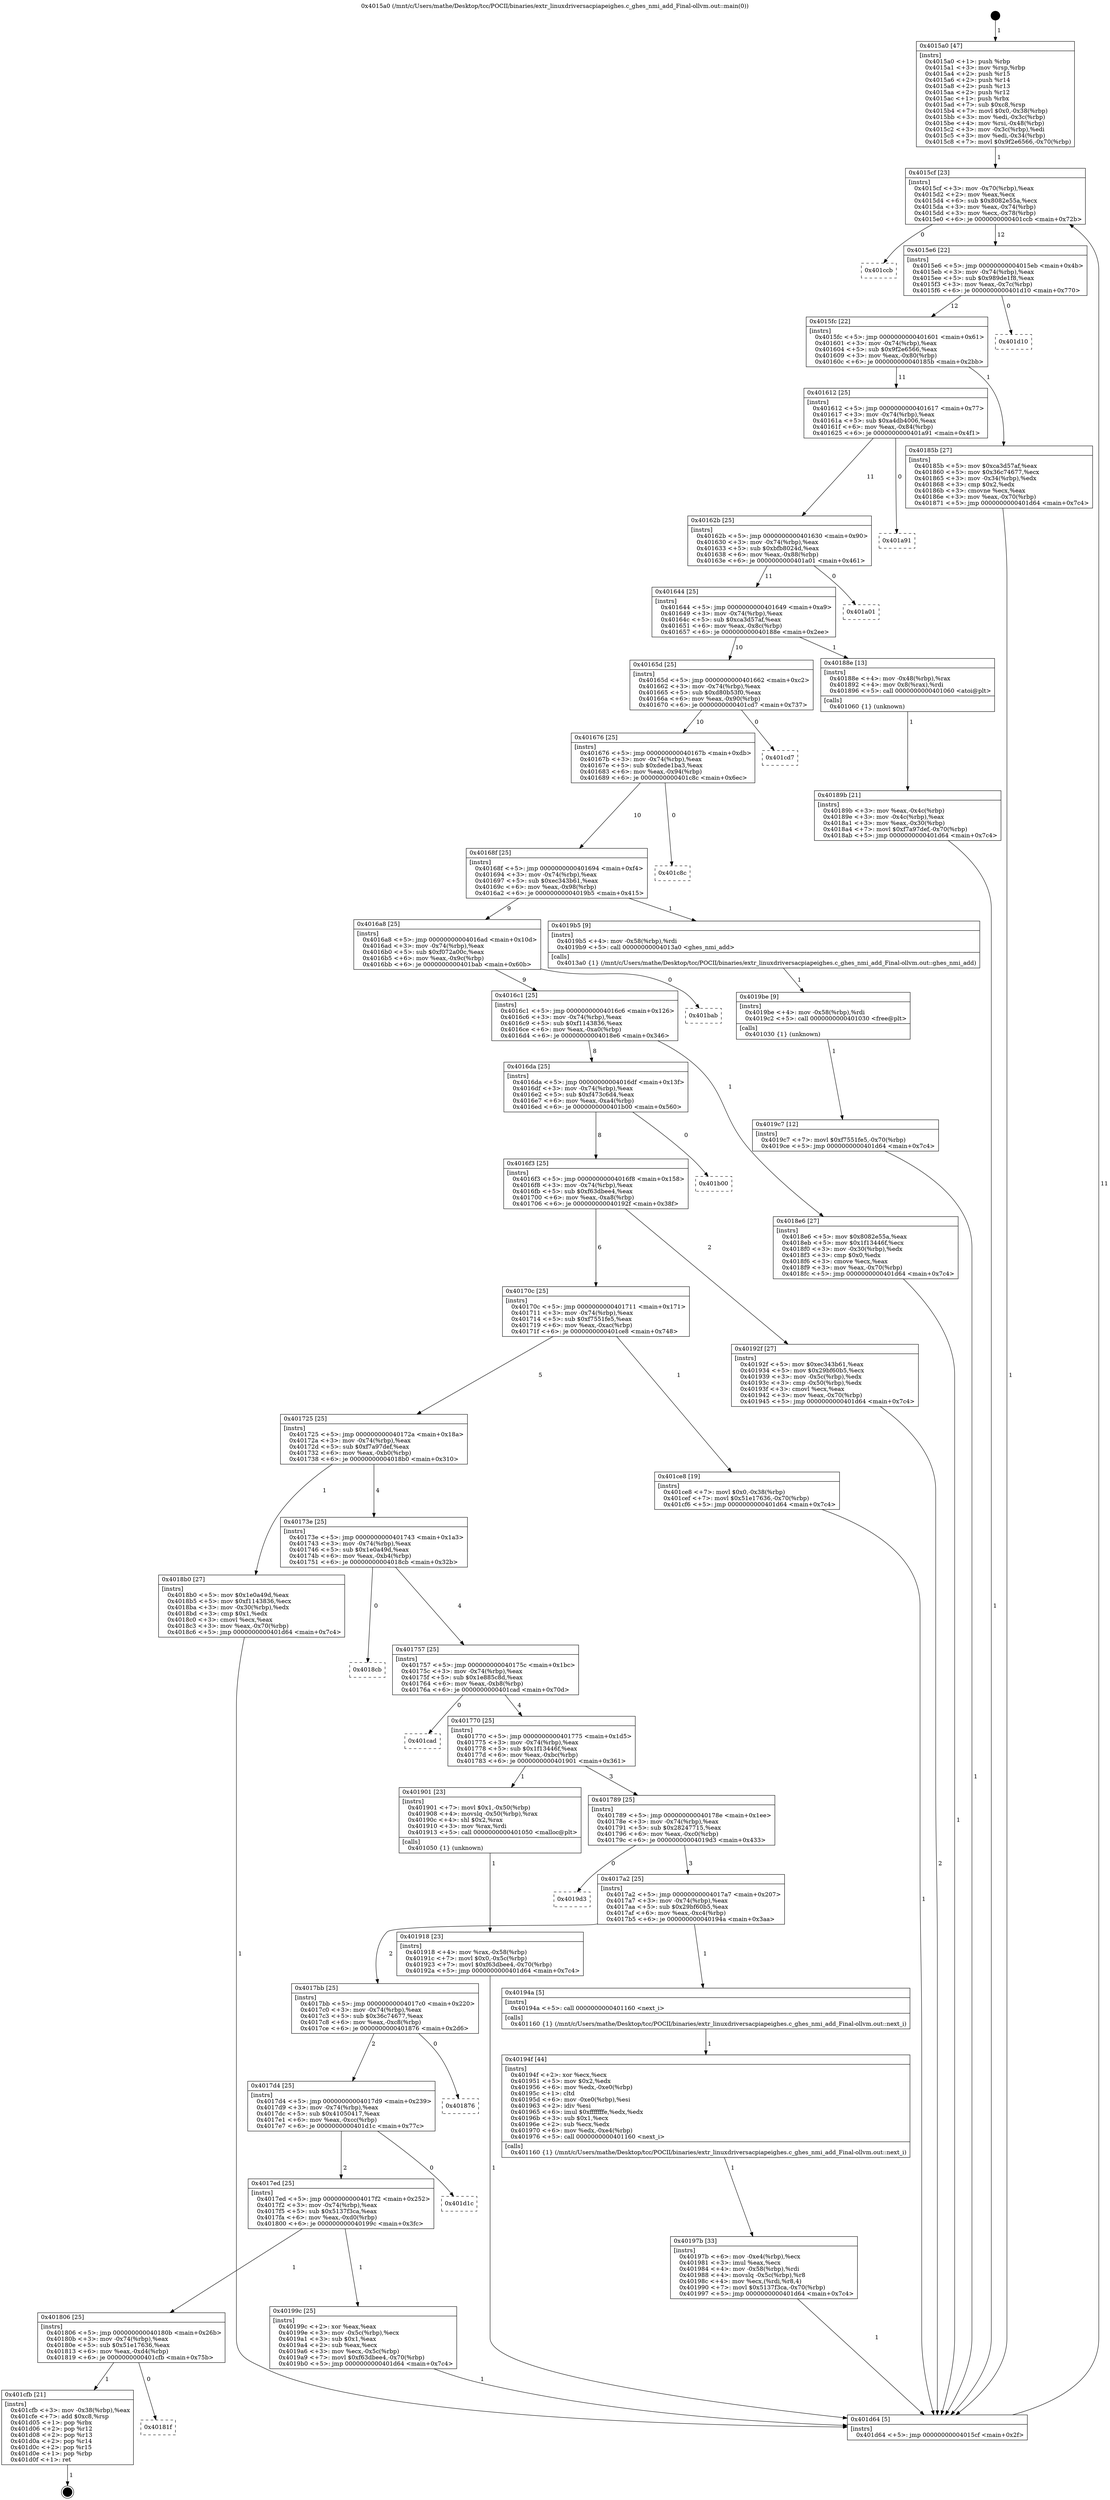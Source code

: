 digraph "0x4015a0" {
  label = "0x4015a0 (/mnt/c/Users/mathe/Desktop/tcc/POCII/binaries/extr_linuxdriversacpiapeighes.c_ghes_nmi_add_Final-ollvm.out::main(0))"
  labelloc = "t"
  node[shape=record]

  Entry [label="",width=0.3,height=0.3,shape=circle,fillcolor=black,style=filled]
  "0x4015cf" [label="{
     0x4015cf [23]\l
     | [instrs]\l
     &nbsp;&nbsp;0x4015cf \<+3\>: mov -0x70(%rbp),%eax\l
     &nbsp;&nbsp;0x4015d2 \<+2\>: mov %eax,%ecx\l
     &nbsp;&nbsp;0x4015d4 \<+6\>: sub $0x8082e55a,%ecx\l
     &nbsp;&nbsp;0x4015da \<+3\>: mov %eax,-0x74(%rbp)\l
     &nbsp;&nbsp;0x4015dd \<+3\>: mov %ecx,-0x78(%rbp)\l
     &nbsp;&nbsp;0x4015e0 \<+6\>: je 0000000000401ccb \<main+0x72b\>\l
  }"]
  "0x401ccb" [label="{
     0x401ccb\l
  }", style=dashed]
  "0x4015e6" [label="{
     0x4015e6 [22]\l
     | [instrs]\l
     &nbsp;&nbsp;0x4015e6 \<+5\>: jmp 00000000004015eb \<main+0x4b\>\l
     &nbsp;&nbsp;0x4015eb \<+3\>: mov -0x74(%rbp),%eax\l
     &nbsp;&nbsp;0x4015ee \<+5\>: sub $0x989de1f8,%eax\l
     &nbsp;&nbsp;0x4015f3 \<+3\>: mov %eax,-0x7c(%rbp)\l
     &nbsp;&nbsp;0x4015f6 \<+6\>: je 0000000000401d10 \<main+0x770\>\l
  }"]
  Exit [label="",width=0.3,height=0.3,shape=circle,fillcolor=black,style=filled,peripheries=2]
  "0x401d10" [label="{
     0x401d10\l
  }", style=dashed]
  "0x4015fc" [label="{
     0x4015fc [22]\l
     | [instrs]\l
     &nbsp;&nbsp;0x4015fc \<+5\>: jmp 0000000000401601 \<main+0x61\>\l
     &nbsp;&nbsp;0x401601 \<+3\>: mov -0x74(%rbp),%eax\l
     &nbsp;&nbsp;0x401604 \<+5\>: sub $0x9f2e6566,%eax\l
     &nbsp;&nbsp;0x401609 \<+3\>: mov %eax,-0x80(%rbp)\l
     &nbsp;&nbsp;0x40160c \<+6\>: je 000000000040185b \<main+0x2bb\>\l
  }"]
  "0x40181f" [label="{
     0x40181f\l
  }", style=dashed]
  "0x40185b" [label="{
     0x40185b [27]\l
     | [instrs]\l
     &nbsp;&nbsp;0x40185b \<+5\>: mov $0xca3d57af,%eax\l
     &nbsp;&nbsp;0x401860 \<+5\>: mov $0x36c74677,%ecx\l
     &nbsp;&nbsp;0x401865 \<+3\>: mov -0x34(%rbp),%edx\l
     &nbsp;&nbsp;0x401868 \<+3\>: cmp $0x2,%edx\l
     &nbsp;&nbsp;0x40186b \<+3\>: cmovne %ecx,%eax\l
     &nbsp;&nbsp;0x40186e \<+3\>: mov %eax,-0x70(%rbp)\l
     &nbsp;&nbsp;0x401871 \<+5\>: jmp 0000000000401d64 \<main+0x7c4\>\l
  }"]
  "0x401612" [label="{
     0x401612 [25]\l
     | [instrs]\l
     &nbsp;&nbsp;0x401612 \<+5\>: jmp 0000000000401617 \<main+0x77\>\l
     &nbsp;&nbsp;0x401617 \<+3\>: mov -0x74(%rbp),%eax\l
     &nbsp;&nbsp;0x40161a \<+5\>: sub $0xa4db4006,%eax\l
     &nbsp;&nbsp;0x40161f \<+6\>: mov %eax,-0x84(%rbp)\l
     &nbsp;&nbsp;0x401625 \<+6\>: je 0000000000401a91 \<main+0x4f1\>\l
  }"]
  "0x401d64" [label="{
     0x401d64 [5]\l
     | [instrs]\l
     &nbsp;&nbsp;0x401d64 \<+5\>: jmp 00000000004015cf \<main+0x2f\>\l
  }"]
  "0x4015a0" [label="{
     0x4015a0 [47]\l
     | [instrs]\l
     &nbsp;&nbsp;0x4015a0 \<+1\>: push %rbp\l
     &nbsp;&nbsp;0x4015a1 \<+3\>: mov %rsp,%rbp\l
     &nbsp;&nbsp;0x4015a4 \<+2\>: push %r15\l
     &nbsp;&nbsp;0x4015a6 \<+2\>: push %r14\l
     &nbsp;&nbsp;0x4015a8 \<+2\>: push %r13\l
     &nbsp;&nbsp;0x4015aa \<+2\>: push %r12\l
     &nbsp;&nbsp;0x4015ac \<+1\>: push %rbx\l
     &nbsp;&nbsp;0x4015ad \<+7\>: sub $0xc8,%rsp\l
     &nbsp;&nbsp;0x4015b4 \<+7\>: movl $0x0,-0x38(%rbp)\l
     &nbsp;&nbsp;0x4015bb \<+3\>: mov %edi,-0x3c(%rbp)\l
     &nbsp;&nbsp;0x4015be \<+4\>: mov %rsi,-0x48(%rbp)\l
     &nbsp;&nbsp;0x4015c2 \<+3\>: mov -0x3c(%rbp),%edi\l
     &nbsp;&nbsp;0x4015c5 \<+3\>: mov %edi,-0x34(%rbp)\l
     &nbsp;&nbsp;0x4015c8 \<+7\>: movl $0x9f2e6566,-0x70(%rbp)\l
  }"]
  "0x401cfb" [label="{
     0x401cfb [21]\l
     | [instrs]\l
     &nbsp;&nbsp;0x401cfb \<+3\>: mov -0x38(%rbp),%eax\l
     &nbsp;&nbsp;0x401cfe \<+7\>: add $0xc8,%rsp\l
     &nbsp;&nbsp;0x401d05 \<+1\>: pop %rbx\l
     &nbsp;&nbsp;0x401d06 \<+2\>: pop %r12\l
     &nbsp;&nbsp;0x401d08 \<+2\>: pop %r13\l
     &nbsp;&nbsp;0x401d0a \<+2\>: pop %r14\l
     &nbsp;&nbsp;0x401d0c \<+2\>: pop %r15\l
     &nbsp;&nbsp;0x401d0e \<+1\>: pop %rbp\l
     &nbsp;&nbsp;0x401d0f \<+1\>: ret\l
  }"]
  "0x401a91" [label="{
     0x401a91\l
  }", style=dashed]
  "0x40162b" [label="{
     0x40162b [25]\l
     | [instrs]\l
     &nbsp;&nbsp;0x40162b \<+5\>: jmp 0000000000401630 \<main+0x90\>\l
     &nbsp;&nbsp;0x401630 \<+3\>: mov -0x74(%rbp),%eax\l
     &nbsp;&nbsp;0x401633 \<+5\>: sub $0xbfb8024d,%eax\l
     &nbsp;&nbsp;0x401638 \<+6\>: mov %eax,-0x88(%rbp)\l
     &nbsp;&nbsp;0x40163e \<+6\>: je 0000000000401a01 \<main+0x461\>\l
  }"]
  "0x4019c7" [label="{
     0x4019c7 [12]\l
     | [instrs]\l
     &nbsp;&nbsp;0x4019c7 \<+7\>: movl $0xf7551fe5,-0x70(%rbp)\l
     &nbsp;&nbsp;0x4019ce \<+5\>: jmp 0000000000401d64 \<main+0x7c4\>\l
  }"]
  "0x401a01" [label="{
     0x401a01\l
  }", style=dashed]
  "0x401644" [label="{
     0x401644 [25]\l
     | [instrs]\l
     &nbsp;&nbsp;0x401644 \<+5\>: jmp 0000000000401649 \<main+0xa9\>\l
     &nbsp;&nbsp;0x401649 \<+3\>: mov -0x74(%rbp),%eax\l
     &nbsp;&nbsp;0x40164c \<+5\>: sub $0xca3d57af,%eax\l
     &nbsp;&nbsp;0x401651 \<+6\>: mov %eax,-0x8c(%rbp)\l
     &nbsp;&nbsp;0x401657 \<+6\>: je 000000000040188e \<main+0x2ee\>\l
  }"]
  "0x4019be" [label="{
     0x4019be [9]\l
     | [instrs]\l
     &nbsp;&nbsp;0x4019be \<+4\>: mov -0x58(%rbp),%rdi\l
     &nbsp;&nbsp;0x4019c2 \<+5\>: call 0000000000401030 \<free@plt\>\l
     | [calls]\l
     &nbsp;&nbsp;0x401030 \{1\} (unknown)\l
  }"]
  "0x40188e" [label="{
     0x40188e [13]\l
     | [instrs]\l
     &nbsp;&nbsp;0x40188e \<+4\>: mov -0x48(%rbp),%rax\l
     &nbsp;&nbsp;0x401892 \<+4\>: mov 0x8(%rax),%rdi\l
     &nbsp;&nbsp;0x401896 \<+5\>: call 0000000000401060 \<atoi@plt\>\l
     | [calls]\l
     &nbsp;&nbsp;0x401060 \{1\} (unknown)\l
  }"]
  "0x40165d" [label="{
     0x40165d [25]\l
     | [instrs]\l
     &nbsp;&nbsp;0x40165d \<+5\>: jmp 0000000000401662 \<main+0xc2\>\l
     &nbsp;&nbsp;0x401662 \<+3\>: mov -0x74(%rbp),%eax\l
     &nbsp;&nbsp;0x401665 \<+5\>: sub $0xd80b53f0,%eax\l
     &nbsp;&nbsp;0x40166a \<+6\>: mov %eax,-0x90(%rbp)\l
     &nbsp;&nbsp;0x401670 \<+6\>: je 0000000000401cd7 \<main+0x737\>\l
  }"]
  "0x40189b" [label="{
     0x40189b [21]\l
     | [instrs]\l
     &nbsp;&nbsp;0x40189b \<+3\>: mov %eax,-0x4c(%rbp)\l
     &nbsp;&nbsp;0x40189e \<+3\>: mov -0x4c(%rbp),%eax\l
     &nbsp;&nbsp;0x4018a1 \<+3\>: mov %eax,-0x30(%rbp)\l
     &nbsp;&nbsp;0x4018a4 \<+7\>: movl $0xf7a97def,-0x70(%rbp)\l
     &nbsp;&nbsp;0x4018ab \<+5\>: jmp 0000000000401d64 \<main+0x7c4\>\l
  }"]
  "0x401806" [label="{
     0x401806 [25]\l
     | [instrs]\l
     &nbsp;&nbsp;0x401806 \<+5\>: jmp 000000000040180b \<main+0x26b\>\l
     &nbsp;&nbsp;0x40180b \<+3\>: mov -0x74(%rbp),%eax\l
     &nbsp;&nbsp;0x40180e \<+5\>: sub $0x51e17636,%eax\l
     &nbsp;&nbsp;0x401813 \<+6\>: mov %eax,-0xd4(%rbp)\l
     &nbsp;&nbsp;0x401819 \<+6\>: je 0000000000401cfb \<main+0x75b\>\l
  }"]
  "0x401cd7" [label="{
     0x401cd7\l
  }", style=dashed]
  "0x401676" [label="{
     0x401676 [25]\l
     | [instrs]\l
     &nbsp;&nbsp;0x401676 \<+5\>: jmp 000000000040167b \<main+0xdb\>\l
     &nbsp;&nbsp;0x40167b \<+3\>: mov -0x74(%rbp),%eax\l
     &nbsp;&nbsp;0x40167e \<+5\>: sub $0xdede1ba3,%eax\l
     &nbsp;&nbsp;0x401683 \<+6\>: mov %eax,-0x94(%rbp)\l
     &nbsp;&nbsp;0x401689 \<+6\>: je 0000000000401c8c \<main+0x6ec\>\l
  }"]
  "0x40199c" [label="{
     0x40199c [25]\l
     | [instrs]\l
     &nbsp;&nbsp;0x40199c \<+2\>: xor %eax,%eax\l
     &nbsp;&nbsp;0x40199e \<+3\>: mov -0x5c(%rbp),%ecx\l
     &nbsp;&nbsp;0x4019a1 \<+3\>: sub $0x1,%eax\l
     &nbsp;&nbsp;0x4019a4 \<+2\>: sub %eax,%ecx\l
     &nbsp;&nbsp;0x4019a6 \<+3\>: mov %ecx,-0x5c(%rbp)\l
     &nbsp;&nbsp;0x4019a9 \<+7\>: movl $0xf63dbee4,-0x70(%rbp)\l
     &nbsp;&nbsp;0x4019b0 \<+5\>: jmp 0000000000401d64 \<main+0x7c4\>\l
  }"]
  "0x401c8c" [label="{
     0x401c8c\l
  }", style=dashed]
  "0x40168f" [label="{
     0x40168f [25]\l
     | [instrs]\l
     &nbsp;&nbsp;0x40168f \<+5\>: jmp 0000000000401694 \<main+0xf4\>\l
     &nbsp;&nbsp;0x401694 \<+3\>: mov -0x74(%rbp),%eax\l
     &nbsp;&nbsp;0x401697 \<+5\>: sub $0xec343b61,%eax\l
     &nbsp;&nbsp;0x40169c \<+6\>: mov %eax,-0x98(%rbp)\l
     &nbsp;&nbsp;0x4016a2 \<+6\>: je 00000000004019b5 \<main+0x415\>\l
  }"]
  "0x4017ed" [label="{
     0x4017ed [25]\l
     | [instrs]\l
     &nbsp;&nbsp;0x4017ed \<+5\>: jmp 00000000004017f2 \<main+0x252\>\l
     &nbsp;&nbsp;0x4017f2 \<+3\>: mov -0x74(%rbp),%eax\l
     &nbsp;&nbsp;0x4017f5 \<+5\>: sub $0x5137f3ca,%eax\l
     &nbsp;&nbsp;0x4017fa \<+6\>: mov %eax,-0xd0(%rbp)\l
     &nbsp;&nbsp;0x401800 \<+6\>: je 000000000040199c \<main+0x3fc\>\l
  }"]
  "0x4019b5" [label="{
     0x4019b5 [9]\l
     | [instrs]\l
     &nbsp;&nbsp;0x4019b5 \<+4\>: mov -0x58(%rbp),%rdi\l
     &nbsp;&nbsp;0x4019b9 \<+5\>: call 00000000004013a0 \<ghes_nmi_add\>\l
     | [calls]\l
     &nbsp;&nbsp;0x4013a0 \{1\} (/mnt/c/Users/mathe/Desktop/tcc/POCII/binaries/extr_linuxdriversacpiapeighes.c_ghes_nmi_add_Final-ollvm.out::ghes_nmi_add)\l
  }"]
  "0x4016a8" [label="{
     0x4016a8 [25]\l
     | [instrs]\l
     &nbsp;&nbsp;0x4016a8 \<+5\>: jmp 00000000004016ad \<main+0x10d\>\l
     &nbsp;&nbsp;0x4016ad \<+3\>: mov -0x74(%rbp),%eax\l
     &nbsp;&nbsp;0x4016b0 \<+5\>: sub $0xf072a00c,%eax\l
     &nbsp;&nbsp;0x4016b5 \<+6\>: mov %eax,-0x9c(%rbp)\l
     &nbsp;&nbsp;0x4016bb \<+6\>: je 0000000000401bab \<main+0x60b\>\l
  }"]
  "0x401d1c" [label="{
     0x401d1c\l
  }", style=dashed]
  "0x401bab" [label="{
     0x401bab\l
  }", style=dashed]
  "0x4016c1" [label="{
     0x4016c1 [25]\l
     | [instrs]\l
     &nbsp;&nbsp;0x4016c1 \<+5\>: jmp 00000000004016c6 \<main+0x126\>\l
     &nbsp;&nbsp;0x4016c6 \<+3\>: mov -0x74(%rbp),%eax\l
     &nbsp;&nbsp;0x4016c9 \<+5\>: sub $0xf1143836,%eax\l
     &nbsp;&nbsp;0x4016ce \<+6\>: mov %eax,-0xa0(%rbp)\l
     &nbsp;&nbsp;0x4016d4 \<+6\>: je 00000000004018e6 \<main+0x346\>\l
  }"]
  "0x4017d4" [label="{
     0x4017d4 [25]\l
     | [instrs]\l
     &nbsp;&nbsp;0x4017d4 \<+5\>: jmp 00000000004017d9 \<main+0x239\>\l
     &nbsp;&nbsp;0x4017d9 \<+3\>: mov -0x74(%rbp),%eax\l
     &nbsp;&nbsp;0x4017dc \<+5\>: sub $0x41050417,%eax\l
     &nbsp;&nbsp;0x4017e1 \<+6\>: mov %eax,-0xcc(%rbp)\l
     &nbsp;&nbsp;0x4017e7 \<+6\>: je 0000000000401d1c \<main+0x77c\>\l
  }"]
  "0x4018e6" [label="{
     0x4018e6 [27]\l
     | [instrs]\l
     &nbsp;&nbsp;0x4018e6 \<+5\>: mov $0x8082e55a,%eax\l
     &nbsp;&nbsp;0x4018eb \<+5\>: mov $0x1f13446f,%ecx\l
     &nbsp;&nbsp;0x4018f0 \<+3\>: mov -0x30(%rbp),%edx\l
     &nbsp;&nbsp;0x4018f3 \<+3\>: cmp $0x0,%edx\l
     &nbsp;&nbsp;0x4018f6 \<+3\>: cmove %ecx,%eax\l
     &nbsp;&nbsp;0x4018f9 \<+3\>: mov %eax,-0x70(%rbp)\l
     &nbsp;&nbsp;0x4018fc \<+5\>: jmp 0000000000401d64 \<main+0x7c4\>\l
  }"]
  "0x4016da" [label="{
     0x4016da [25]\l
     | [instrs]\l
     &nbsp;&nbsp;0x4016da \<+5\>: jmp 00000000004016df \<main+0x13f\>\l
     &nbsp;&nbsp;0x4016df \<+3\>: mov -0x74(%rbp),%eax\l
     &nbsp;&nbsp;0x4016e2 \<+5\>: sub $0xf473c6d4,%eax\l
     &nbsp;&nbsp;0x4016e7 \<+6\>: mov %eax,-0xa4(%rbp)\l
     &nbsp;&nbsp;0x4016ed \<+6\>: je 0000000000401b00 \<main+0x560\>\l
  }"]
  "0x401876" [label="{
     0x401876\l
  }", style=dashed]
  "0x401b00" [label="{
     0x401b00\l
  }", style=dashed]
  "0x4016f3" [label="{
     0x4016f3 [25]\l
     | [instrs]\l
     &nbsp;&nbsp;0x4016f3 \<+5\>: jmp 00000000004016f8 \<main+0x158\>\l
     &nbsp;&nbsp;0x4016f8 \<+3\>: mov -0x74(%rbp),%eax\l
     &nbsp;&nbsp;0x4016fb \<+5\>: sub $0xf63dbee4,%eax\l
     &nbsp;&nbsp;0x401700 \<+6\>: mov %eax,-0xa8(%rbp)\l
     &nbsp;&nbsp;0x401706 \<+6\>: je 000000000040192f \<main+0x38f\>\l
  }"]
  "0x40197b" [label="{
     0x40197b [33]\l
     | [instrs]\l
     &nbsp;&nbsp;0x40197b \<+6\>: mov -0xe4(%rbp),%ecx\l
     &nbsp;&nbsp;0x401981 \<+3\>: imul %eax,%ecx\l
     &nbsp;&nbsp;0x401984 \<+4\>: mov -0x58(%rbp),%rdi\l
     &nbsp;&nbsp;0x401988 \<+4\>: movslq -0x5c(%rbp),%r8\l
     &nbsp;&nbsp;0x40198c \<+4\>: mov %ecx,(%rdi,%r8,4)\l
     &nbsp;&nbsp;0x401990 \<+7\>: movl $0x5137f3ca,-0x70(%rbp)\l
     &nbsp;&nbsp;0x401997 \<+5\>: jmp 0000000000401d64 \<main+0x7c4\>\l
  }"]
  "0x40192f" [label="{
     0x40192f [27]\l
     | [instrs]\l
     &nbsp;&nbsp;0x40192f \<+5\>: mov $0xec343b61,%eax\l
     &nbsp;&nbsp;0x401934 \<+5\>: mov $0x29bf60b5,%ecx\l
     &nbsp;&nbsp;0x401939 \<+3\>: mov -0x5c(%rbp),%edx\l
     &nbsp;&nbsp;0x40193c \<+3\>: cmp -0x50(%rbp),%edx\l
     &nbsp;&nbsp;0x40193f \<+3\>: cmovl %ecx,%eax\l
     &nbsp;&nbsp;0x401942 \<+3\>: mov %eax,-0x70(%rbp)\l
     &nbsp;&nbsp;0x401945 \<+5\>: jmp 0000000000401d64 \<main+0x7c4\>\l
  }"]
  "0x40170c" [label="{
     0x40170c [25]\l
     | [instrs]\l
     &nbsp;&nbsp;0x40170c \<+5\>: jmp 0000000000401711 \<main+0x171\>\l
     &nbsp;&nbsp;0x401711 \<+3\>: mov -0x74(%rbp),%eax\l
     &nbsp;&nbsp;0x401714 \<+5\>: sub $0xf7551fe5,%eax\l
     &nbsp;&nbsp;0x401719 \<+6\>: mov %eax,-0xac(%rbp)\l
     &nbsp;&nbsp;0x40171f \<+6\>: je 0000000000401ce8 \<main+0x748\>\l
  }"]
  "0x40194f" [label="{
     0x40194f [44]\l
     | [instrs]\l
     &nbsp;&nbsp;0x40194f \<+2\>: xor %ecx,%ecx\l
     &nbsp;&nbsp;0x401951 \<+5\>: mov $0x2,%edx\l
     &nbsp;&nbsp;0x401956 \<+6\>: mov %edx,-0xe0(%rbp)\l
     &nbsp;&nbsp;0x40195c \<+1\>: cltd\l
     &nbsp;&nbsp;0x40195d \<+6\>: mov -0xe0(%rbp),%esi\l
     &nbsp;&nbsp;0x401963 \<+2\>: idiv %esi\l
     &nbsp;&nbsp;0x401965 \<+6\>: imul $0xfffffffe,%edx,%edx\l
     &nbsp;&nbsp;0x40196b \<+3\>: sub $0x1,%ecx\l
     &nbsp;&nbsp;0x40196e \<+2\>: sub %ecx,%edx\l
     &nbsp;&nbsp;0x401970 \<+6\>: mov %edx,-0xe4(%rbp)\l
     &nbsp;&nbsp;0x401976 \<+5\>: call 0000000000401160 \<next_i\>\l
     | [calls]\l
     &nbsp;&nbsp;0x401160 \{1\} (/mnt/c/Users/mathe/Desktop/tcc/POCII/binaries/extr_linuxdriversacpiapeighes.c_ghes_nmi_add_Final-ollvm.out::next_i)\l
  }"]
  "0x401ce8" [label="{
     0x401ce8 [19]\l
     | [instrs]\l
     &nbsp;&nbsp;0x401ce8 \<+7\>: movl $0x0,-0x38(%rbp)\l
     &nbsp;&nbsp;0x401cef \<+7\>: movl $0x51e17636,-0x70(%rbp)\l
     &nbsp;&nbsp;0x401cf6 \<+5\>: jmp 0000000000401d64 \<main+0x7c4\>\l
  }"]
  "0x401725" [label="{
     0x401725 [25]\l
     | [instrs]\l
     &nbsp;&nbsp;0x401725 \<+5\>: jmp 000000000040172a \<main+0x18a\>\l
     &nbsp;&nbsp;0x40172a \<+3\>: mov -0x74(%rbp),%eax\l
     &nbsp;&nbsp;0x40172d \<+5\>: sub $0xf7a97def,%eax\l
     &nbsp;&nbsp;0x401732 \<+6\>: mov %eax,-0xb0(%rbp)\l
     &nbsp;&nbsp;0x401738 \<+6\>: je 00000000004018b0 \<main+0x310\>\l
  }"]
  "0x4017bb" [label="{
     0x4017bb [25]\l
     | [instrs]\l
     &nbsp;&nbsp;0x4017bb \<+5\>: jmp 00000000004017c0 \<main+0x220\>\l
     &nbsp;&nbsp;0x4017c0 \<+3\>: mov -0x74(%rbp),%eax\l
     &nbsp;&nbsp;0x4017c3 \<+5\>: sub $0x36c74677,%eax\l
     &nbsp;&nbsp;0x4017c8 \<+6\>: mov %eax,-0xc8(%rbp)\l
     &nbsp;&nbsp;0x4017ce \<+6\>: je 0000000000401876 \<main+0x2d6\>\l
  }"]
  "0x4018b0" [label="{
     0x4018b0 [27]\l
     | [instrs]\l
     &nbsp;&nbsp;0x4018b0 \<+5\>: mov $0x1e0a49d,%eax\l
     &nbsp;&nbsp;0x4018b5 \<+5\>: mov $0xf1143836,%ecx\l
     &nbsp;&nbsp;0x4018ba \<+3\>: mov -0x30(%rbp),%edx\l
     &nbsp;&nbsp;0x4018bd \<+3\>: cmp $0x1,%edx\l
     &nbsp;&nbsp;0x4018c0 \<+3\>: cmovl %ecx,%eax\l
     &nbsp;&nbsp;0x4018c3 \<+3\>: mov %eax,-0x70(%rbp)\l
     &nbsp;&nbsp;0x4018c6 \<+5\>: jmp 0000000000401d64 \<main+0x7c4\>\l
  }"]
  "0x40173e" [label="{
     0x40173e [25]\l
     | [instrs]\l
     &nbsp;&nbsp;0x40173e \<+5\>: jmp 0000000000401743 \<main+0x1a3\>\l
     &nbsp;&nbsp;0x401743 \<+3\>: mov -0x74(%rbp),%eax\l
     &nbsp;&nbsp;0x401746 \<+5\>: sub $0x1e0a49d,%eax\l
     &nbsp;&nbsp;0x40174b \<+6\>: mov %eax,-0xb4(%rbp)\l
     &nbsp;&nbsp;0x401751 \<+6\>: je 00000000004018cb \<main+0x32b\>\l
  }"]
  "0x40194a" [label="{
     0x40194a [5]\l
     | [instrs]\l
     &nbsp;&nbsp;0x40194a \<+5\>: call 0000000000401160 \<next_i\>\l
     | [calls]\l
     &nbsp;&nbsp;0x401160 \{1\} (/mnt/c/Users/mathe/Desktop/tcc/POCII/binaries/extr_linuxdriversacpiapeighes.c_ghes_nmi_add_Final-ollvm.out::next_i)\l
  }"]
  "0x4018cb" [label="{
     0x4018cb\l
  }", style=dashed]
  "0x401757" [label="{
     0x401757 [25]\l
     | [instrs]\l
     &nbsp;&nbsp;0x401757 \<+5\>: jmp 000000000040175c \<main+0x1bc\>\l
     &nbsp;&nbsp;0x40175c \<+3\>: mov -0x74(%rbp),%eax\l
     &nbsp;&nbsp;0x40175f \<+5\>: sub $0x1e885c8d,%eax\l
     &nbsp;&nbsp;0x401764 \<+6\>: mov %eax,-0xb8(%rbp)\l
     &nbsp;&nbsp;0x40176a \<+6\>: je 0000000000401cad \<main+0x70d\>\l
  }"]
  "0x4017a2" [label="{
     0x4017a2 [25]\l
     | [instrs]\l
     &nbsp;&nbsp;0x4017a2 \<+5\>: jmp 00000000004017a7 \<main+0x207\>\l
     &nbsp;&nbsp;0x4017a7 \<+3\>: mov -0x74(%rbp),%eax\l
     &nbsp;&nbsp;0x4017aa \<+5\>: sub $0x29bf60b5,%eax\l
     &nbsp;&nbsp;0x4017af \<+6\>: mov %eax,-0xc4(%rbp)\l
     &nbsp;&nbsp;0x4017b5 \<+6\>: je 000000000040194a \<main+0x3aa\>\l
  }"]
  "0x401cad" [label="{
     0x401cad\l
  }", style=dashed]
  "0x401770" [label="{
     0x401770 [25]\l
     | [instrs]\l
     &nbsp;&nbsp;0x401770 \<+5\>: jmp 0000000000401775 \<main+0x1d5\>\l
     &nbsp;&nbsp;0x401775 \<+3\>: mov -0x74(%rbp),%eax\l
     &nbsp;&nbsp;0x401778 \<+5\>: sub $0x1f13446f,%eax\l
     &nbsp;&nbsp;0x40177d \<+6\>: mov %eax,-0xbc(%rbp)\l
     &nbsp;&nbsp;0x401783 \<+6\>: je 0000000000401901 \<main+0x361\>\l
  }"]
  "0x4019d3" [label="{
     0x4019d3\l
  }", style=dashed]
  "0x401901" [label="{
     0x401901 [23]\l
     | [instrs]\l
     &nbsp;&nbsp;0x401901 \<+7\>: movl $0x1,-0x50(%rbp)\l
     &nbsp;&nbsp;0x401908 \<+4\>: movslq -0x50(%rbp),%rax\l
     &nbsp;&nbsp;0x40190c \<+4\>: shl $0x2,%rax\l
     &nbsp;&nbsp;0x401910 \<+3\>: mov %rax,%rdi\l
     &nbsp;&nbsp;0x401913 \<+5\>: call 0000000000401050 \<malloc@plt\>\l
     | [calls]\l
     &nbsp;&nbsp;0x401050 \{1\} (unknown)\l
  }"]
  "0x401789" [label="{
     0x401789 [25]\l
     | [instrs]\l
     &nbsp;&nbsp;0x401789 \<+5\>: jmp 000000000040178e \<main+0x1ee\>\l
     &nbsp;&nbsp;0x40178e \<+3\>: mov -0x74(%rbp),%eax\l
     &nbsp;&nbsp;0x401791 \<+5\>: sub $0x28247715,%eax\l
     &nbsp;&nbsp;0x401796 \<+6\>: mov %eax,-0xc0(%rbp)\l
     &nbsp;&nbsp;0x40179c \<+6\>: je 00000000004019d3 \<main+0x433\>\l
  }"]
  "0x401918" [label="{
     0x401918 [23]\l
     | [instrs]\l
     &nbsp;&nbsp;0x401918 \<+4\>: mov %rax,-0x58(%rbp)\l
     &nbsp;&nbsp;0x40191c \<+7\>: movl $0x0,-0x5c(%rbp)\l
     &nbsp;&nbsp;0x401923 \<+7\>: movl $0xf63dbee4,-0x70(%rbp)\l
     &nbsp;&nbsp;0x40192a \<+5\>: jmp 0000000000401d64 \<main+0x7c4\>\l
  }"]
  Entry -> "0x4015a0" [label=" 1"]
  "0x4015cf" -> "0x401ccb" [label=" 0"]
  "0x4015cf" -> "0x4015e6" [label=" 12"]
  "0x401cfb" -> Exit [label=" 1"]
  "0x4015e6" -> "0x401d10" [label=" 0"]
  "0x4015e6" -> "0x4015fc" [label=" 12"]
  "0x401806" -> "0x40181f" [label=" 0"]
  "0x4015fc" -> "0x40185b" [label=" 1"]
  "0x4015fc" -> "0x401612" [label=" 11"]
  "0x40185b" -> "0x401d64" [label=" 1"]
  "0x4015a0" -> "0x4015cf" [label=" 1"]
  "0x401d64" -> "0x4015cf" [label=" 11"]
  "0x401806" -> "0x401cfb" [label=" 1"]
  "0x401612" -> "0x401a91" [label=" 0"]
  "0x401612" -> "0x40162b" [label=" 11"]
  "0x401ce8" -> "0x401d64" [label=" 1"]
  "0x40162b" -> "0x401a01" [label=" 0"]
  "0x40162b" -> "0x401644" [label=" 11"]
  "0x4019c7" -> "0x401d64" [label=" 1"]
  "0x401644" -> "0x40188e" [label=" 1"]
  "0x401644" -> "0x40165d" [label=" 10"]
  "0x40188e" -> "0x40189b" [label=" 1"]
  "0x40189b" -> "0x401d64" [label=" 1"]
  "0x4019be" -> "0x4019c7" [label=" 1"]
  "0x40165d" -> "0x401cd7" [label=" 0"]
  "0x40165d" -> "0x401676" [label=" 10"]
  "0x4019b5" -> "0x4019be" [label=" 1"]
  "0x401676" -> "0x401c8c" [label=" 0"]
  "0x401676" -> "0x40168f" [label=" 10"]
  "0x40199c" -> "0x401d64" [label=" 1"]
  "0x40168f" -> "0x4019b5" [label=" 1"]
  "0x40168f" -> "0x4016a8" [label=" 9"]
  "0x4017ed" -> "0x40199c" [label=" 1"]
  "0x4016a8" -> "0x401bab" [label=" 0"]
  "0x4016a8" -> "0x4016c1" [label=" 9"]
  "0x4017ed" -> "0x401806" [label=" 1"]
  "0x4016c1" -> "0x4018e6" [label=" 1"]
  "0x4016c1" -> "0x4016da" [label=" 8"]
  "0x4017d4" -> "0x401d1c" [label=" 0"]
  "0x4016da" -> "0x401b00" [label=" 0"]
  "0x4016da" -> "0x4016f3" [label=" 8"]
  "0x4017d4" -> "0x4017ed" [label=" 2"]
  "0x4016f3" -> "0x40192f" [label=" 2"]
  "0x4016f3" -> "0x40170c" [label=" 6"]
  "0x4017bb" -> "0x401876" [label=" 0"]
  "0x40170c" -> "0x401ce8" [label=" 1"]
  "0x40170c" -> "0x401725" [label=" 5"]
  "0x4017bb" -> "0x4017d4" [label=" 2"]
  "0x401725" -> "0x4018b0" [label=" 1"]
  "0x401725" -> "0x40173e" [label=" 4"]
  "0x4018b0" -> "0x401d64" [label=" 1"]
  "0x4018e6" -> "0x401d64" [label=" 1"]
  "0x40197b" -> "0x401d64" [label=" 1"]
  "0x40173e" -> "0x4018cb" [label=" 0"]
  "0x40173e" -> "0x401757" [label=" 4"]
  "0x40194f" -> "0x40197b" [label=" 1"]
  "0x401757" -> "0x401cad" [label=" 0"]
  "0x401757" -> "0x401770" [label=" 4"]
  "0x4017a2" -> "0x4017bb" [label=" 2"]
  "0x401770" -> "0x401901" [label=" 1"]
  "0x401770" -> "0x401789" [label=" 3"]
  "0x401901" -> "0x401918" [label=" 1"]
  "0x401918" -> "0x401d64" [label=" 1"]
  "0x40192f" -> "0x401d64" [label=" 2"]
  "0x4017a2" -> "0x40194a" [label=" 1"]
  "0x401789" -> "0x4019d3" [label=" 0"]
  "0x401789" -> "0x4017a2" [label=" 3"]
  "0x40194a" -> "0x40194f" [label=" 1"]
}
